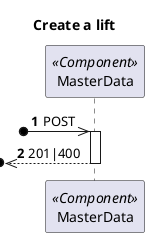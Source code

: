 @startuml
'https://plantuml.com/sequence-diagram

autonumber
skinparam packageStyle rect

title Create a lift

participant "MasterData" as MD <<Component>>

?o->> MD : POST

activate MD
?o<<-- MD : 201|400
deactivate MD


@enduml
